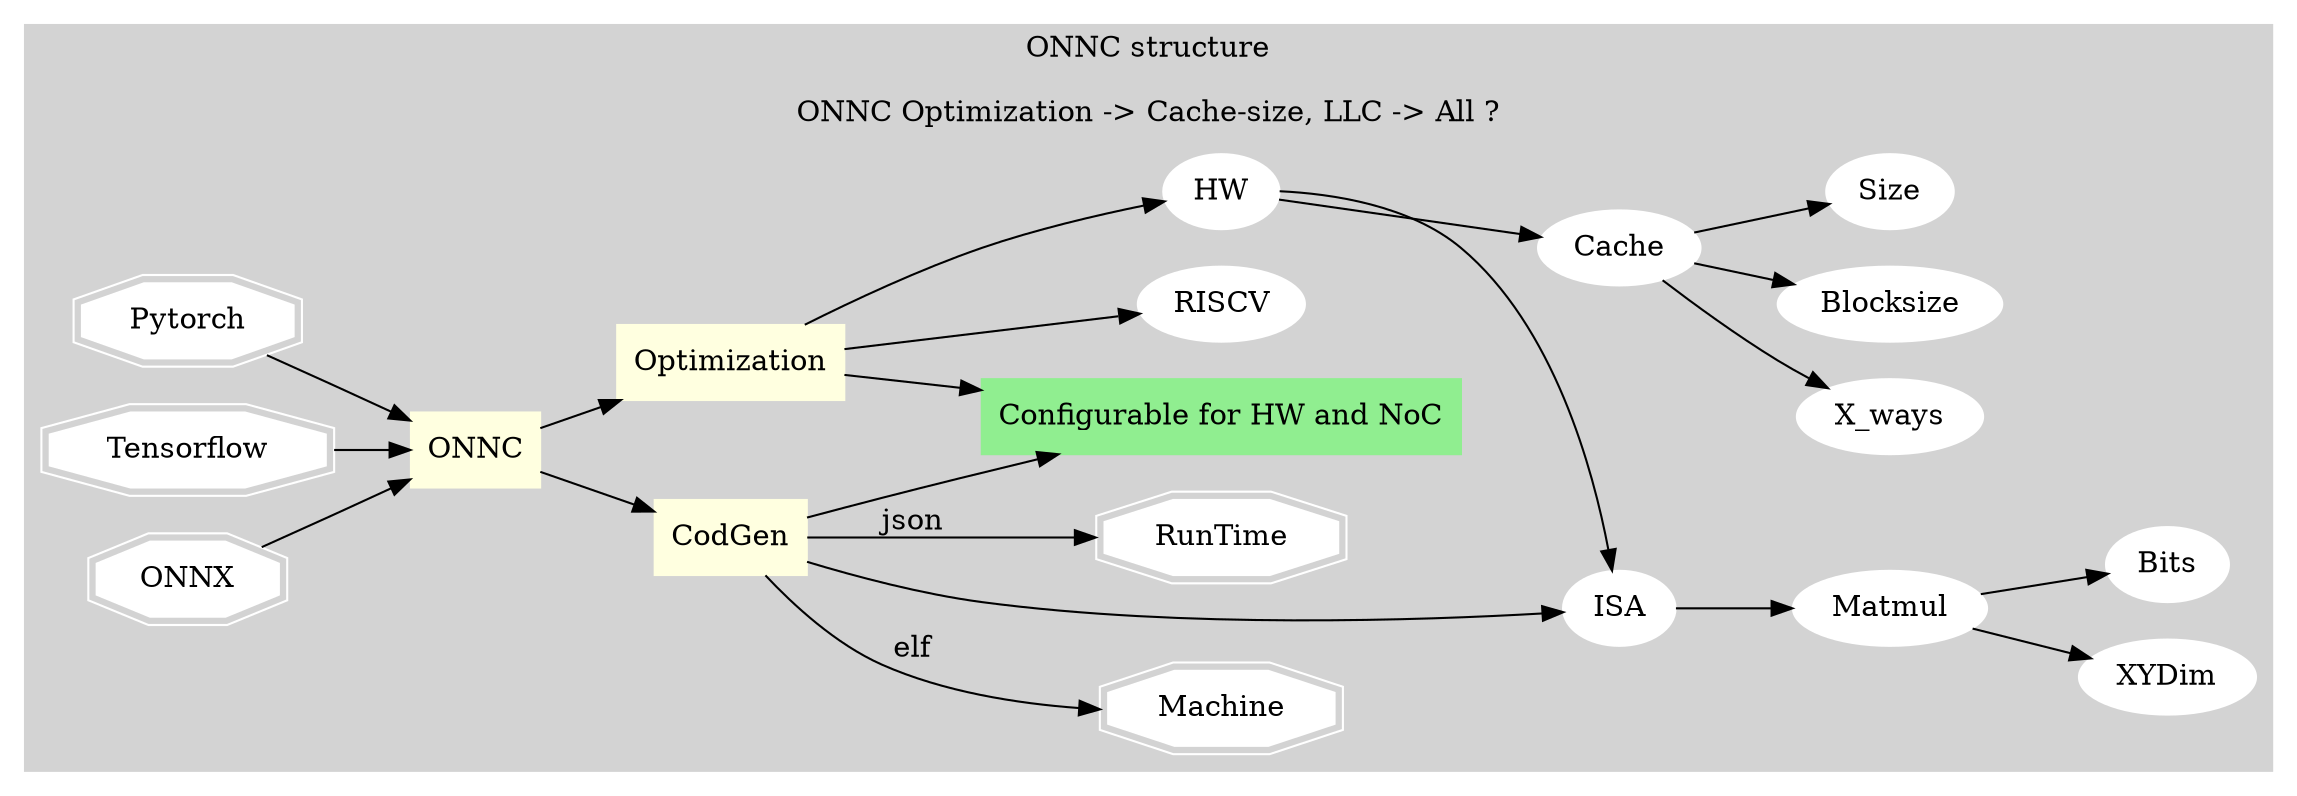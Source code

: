 // dot -Tpng onnc.gv -o onnc.png
digraph G {
  rankdir=LR;

  subgraph cluster_1 {
    style=filled;
    color=lightgrey;
    label = "ONNC structure\n\nONNC Optimization -> Cache-size, LLC -> All ?";
    node [shape="",style=filled,color=white]; ISA,Matmul,XYDim,Bits,
        HW,RISCV,Cache,Size,X_ways,Blocksize;
    node [shape=box,style=filled,color=lightgreen]; Configurable [label="Configurable for HW and NoC"];
    node [shape=box,style=filled,color=lightyellow]; ONNC,CodGen,Optimization;
    node [shape=doubleoctagon,style=filled,color=white]; Pytorch,Tensorflow,ONNX,RunTime,Machine;
    Pytorch -> ONNC;
    Tensorflow -> ONNC;
    ONNX -> ONNC;
    ONNC -> CodGen;
    CodGen -> ISA;
    ISA -> Matmul;
    Matmul -> XYDim;
    Matmul -> Bits;
    CodGen -> RunTime [ label = "json" ]; 
    CodGen -> Machine [ label = "elf" ]; 
    ONNC -> Optimization;
    Optimization -> HW;
    Optimization -> RISCV;
    CodGen -> Configurable;
    Optimization -> Configurable;
    HW -> ISA;
    HW -> Cache;
    Cache -> Size;
    Cache -> X_ways;
    Cache -> Blocksize;
  }
}
